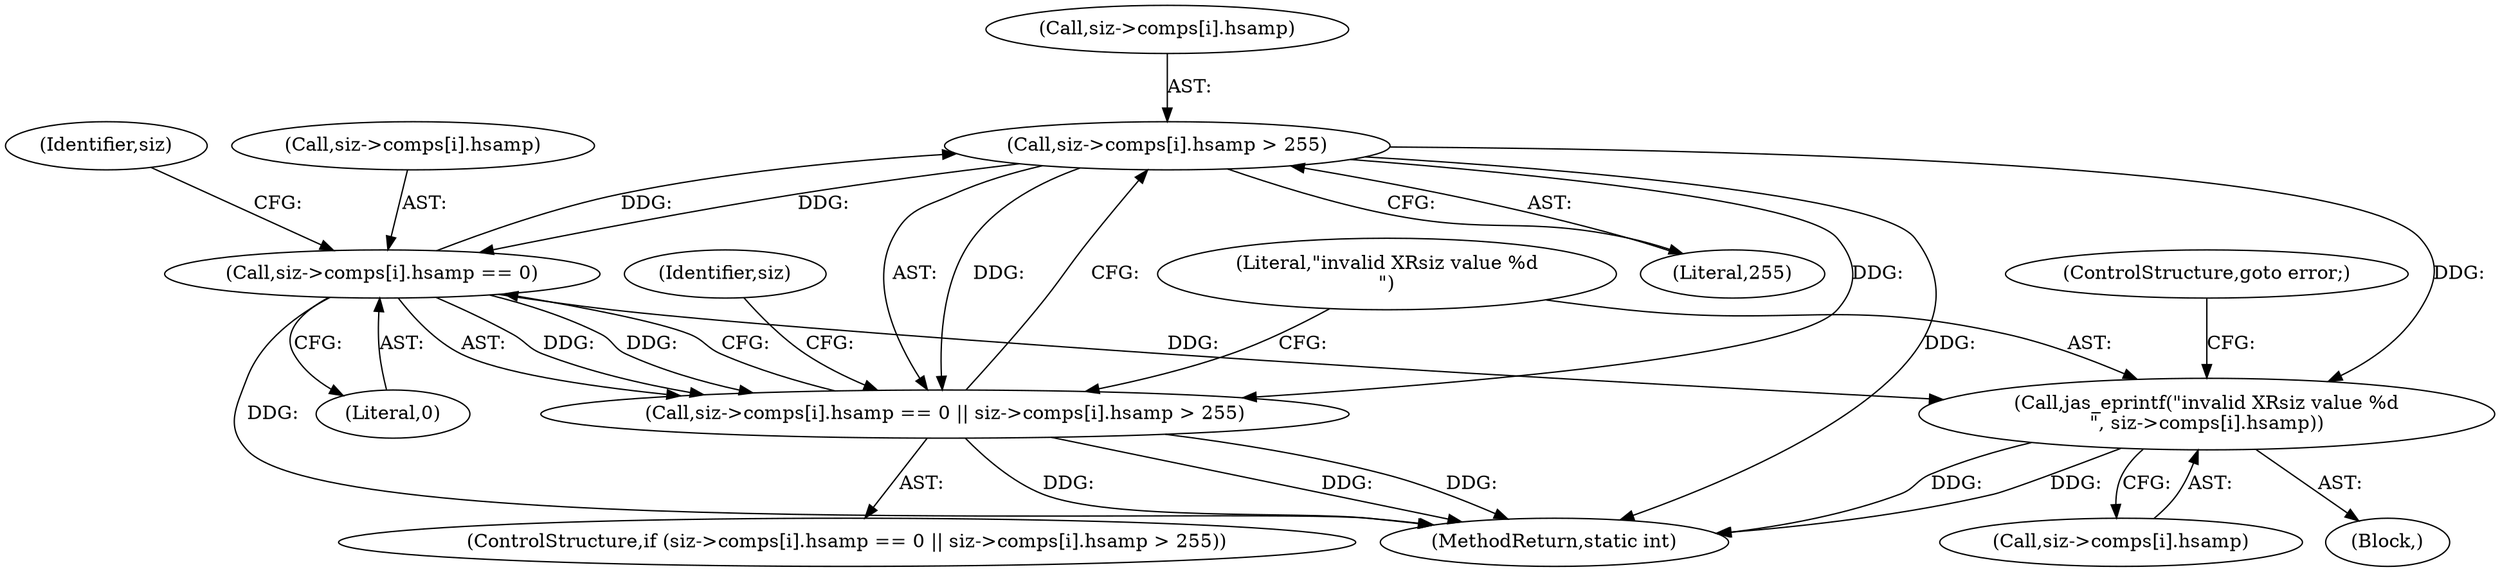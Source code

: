 digraph "0_jasper_f7038068550fba0e41e1d0c355787f1dcd5bf330@array" {
"1000378" [label="(Call,siz->comps[i].hsamp > 255)"];
"1000369" [label="(Call,siz->comps[i].hsamp == 0)"];
"1000378" [label="(Call,siz->comps[i].hsamp > 255)"];
"1000368" [label="(Call,siz->comps[i].hsamp == 0 || siz->comps[i].hsamp > 255)"];
"1000388" [label="(Call,jas_eprintf(\"invalid XRsiz value %d\n\", siz->comps[i].hsamp))"];
"1000404" [label="(Identifier,siz)"];
"1000368" [label="(Call,siz->comps[i].hsamp == 0 || siz->comps[i].hsamp > 255)"];
"1000370" [label="(Call,siz->comps[i].hsamp)"];
"1000378" [label="(Call,siz->comps[i].hsamp > 255)"];
"1000367" [label="(ControlStructure,if (siz->comps[i].hsamp == 0 || siz->comps[i].hsamp > 255))"];
"1000390" [label="(Call,siz->comps[i].hsamp)"];
"1000387" [label="(Block,)"];
"1000382" [label="(Identifier,siz)"];
"1000475" [label="(MethodReturn,static int)"];
"1000369" [label="(Call,siz->comps[i].hsamp == 0)"];
"1000379" [label="(Call,siz->comps[i].hsamp)"];
"1000377" [label="(Literal,0)"];
"1000388" [label="(Call,jas_eprintf(\"invalid XRsiz value %d\n\", siz->comps[i].hsamp))"];
"1000389" [label="(Literal,\"invalid XRsiz value %d\n\")"];
"1000397" [label="(ControlStructure,goto error;)"];
"1000386" [label="(Literal,255)"];
"1000378" -> "1000368"  [label="AST: "];
"1000378" -> "1000386"  [label="CFG: "];
"1000379" -> "1000378"  [label="AST: "];
"1000386" -> "1000378"  [label="AST: "];
"1000368" -> "1000378"  [label="CFG: "];
"1000378" -> "1000475"  [label="DDG: "];
"1000378" -> "1000369"  [label="DDG: "];
"1000378" -> "1000368"  [label="DDG: "];
"1000378" -> "1000368"  [label="DDG: "];
"1000369" -> "1000378"  [label="DDG: "];
"1000378" -> "1000388"  [label="DDG: "];
"1000369" -> "1000368"  [label="AST: "];
"1000369" -> "1000377"  [label="CFG: "];
"1000370" -> "1000369"  [label="AST: "];
"1000377" -> "1000369"  [label="AST: "];
"1000382" -> "1000369"  [label="CFG: "];
"1000368" -> "1000369"  [label="CFG: "];
"1000369" -> "1000475"  [label="DDG: "];
"1000369" -> "1000368"  [label="DDG: "];
"1000369" -> "1000368"  [label="DDG: "];
"1000369" -> "1000388"  [label="DDG: "];
"1000368" -> "1000367"  [label="AST: "];
"1000389" -> "1000368"  [label="CFG: "];
"1000404" -> "1000368"  [label="CFG: "];
"1000368" -> "1000475"  [label="DDG: "];
"1000368" -> "1000475"  [label="DDG: "];
"1000368" -> "1000475"  [label="DDG: "];
"1000388" -> "1000387"  [label="AST: "];
"1000388" -> "1000390"  [label="CFG: "];
"1000389" -> "1000388"  [label="AST: "];
"1000390" -> "1000388"  [label="AST: "];
"1000397" -> "1000388"  [label="CFG: "];
"1000388" -> "1000475"  [label="DDG: "];
"1000388" -> "1000475"  [label="DDG: "];
}
